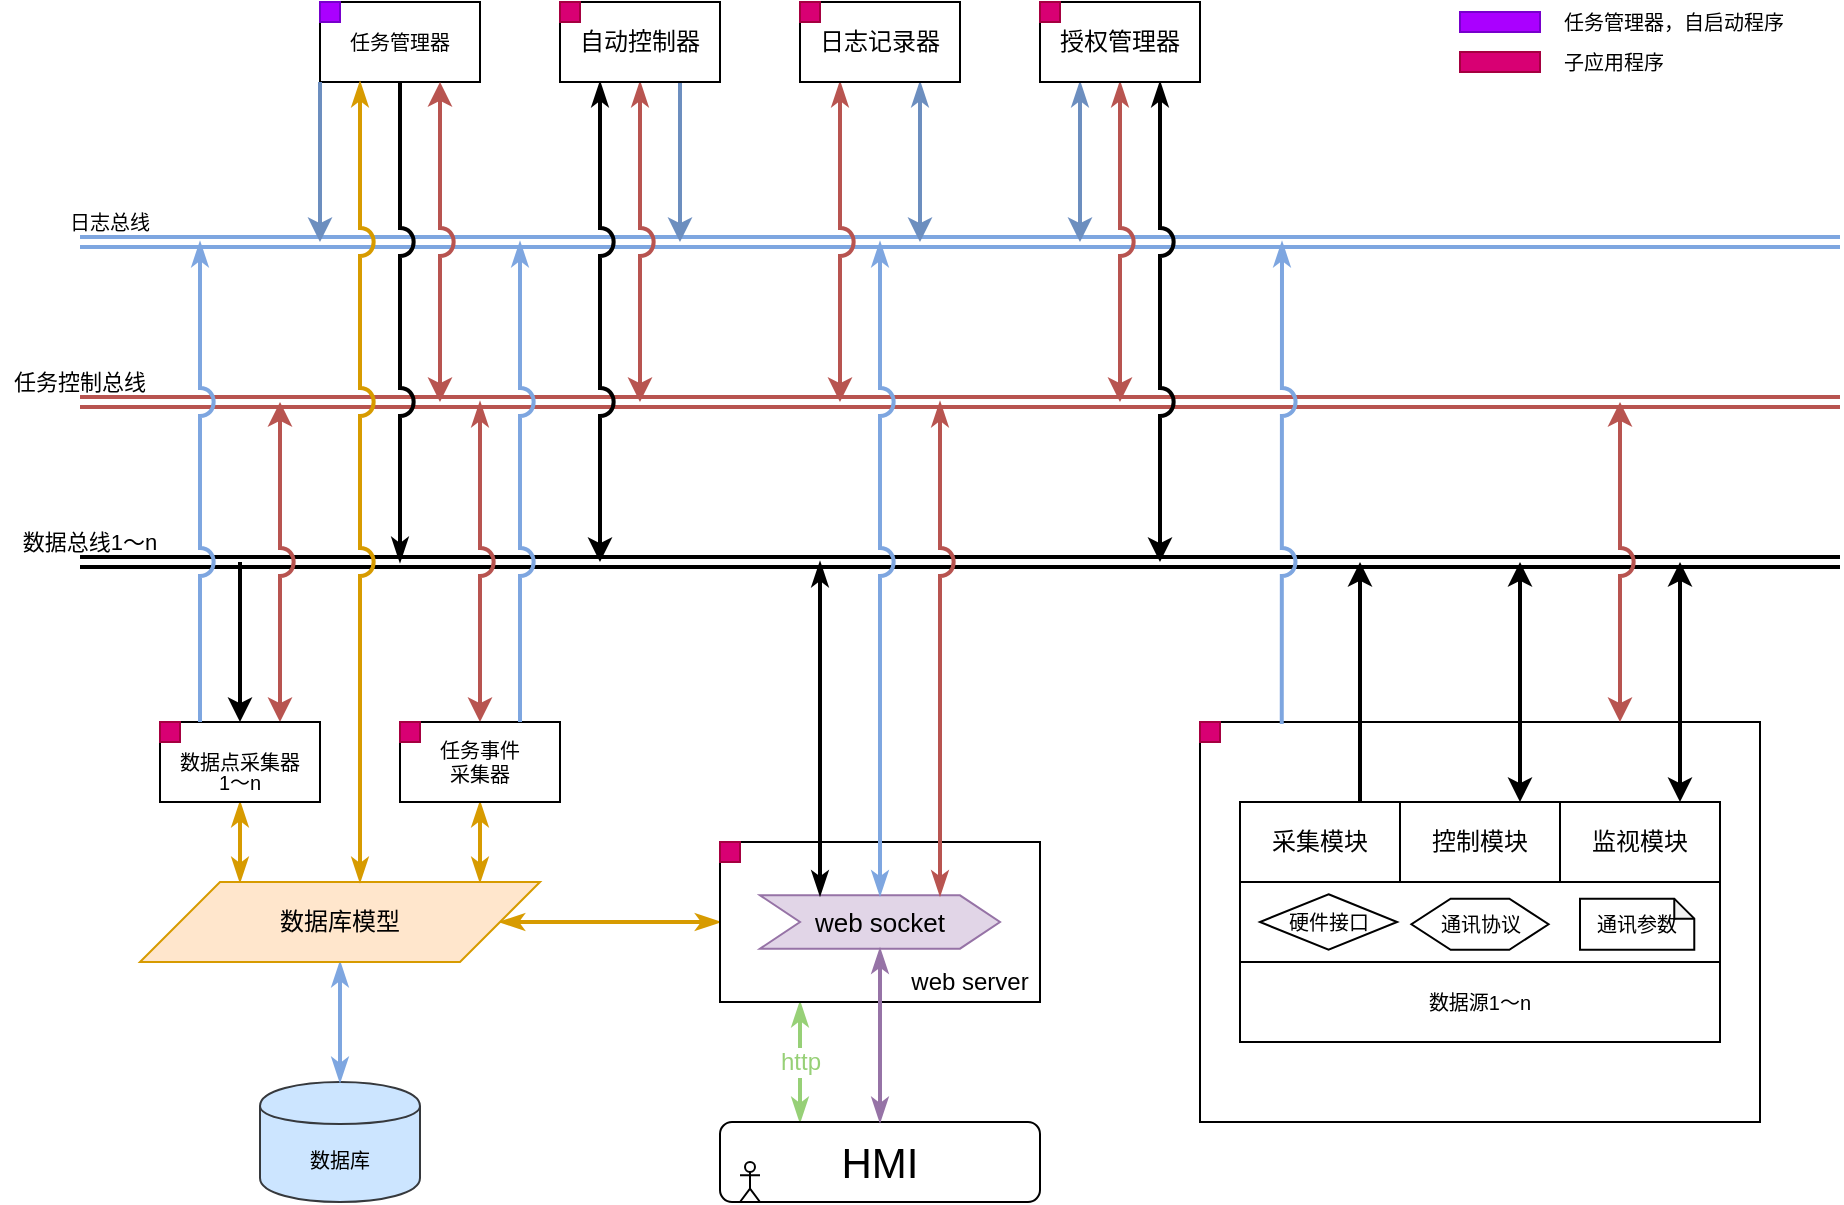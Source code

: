 <mxfile version="12.6.8" type="github">
  <diagram id="70CzTNJzPNa80F-RPJiq" name="总览">
    <mxGraphModel dx="1003" dy="727" grid="1" gridSize="10" guides="1" tooltips="1" connect="1" arrows="1" fold="1" page="1" pageScale="1" pageWidth="1169" pageHeight="1654" math="0" shadow="0">
      <root>
        <mxCell id="0"/>
        <mxCell id="1" parent="0"/>
        <mxCell id="4IvTUrVCET20nHq62nAl-128" value="" style="rounded=0;whiteSpace=wrap;html=1;strokeColor=#000000;fillColor=#ffffff;fontSize=13;fontColor=#000000;align=left;" parent="1" vertex="1">
          <mxGeometry x="640" y="680" width="280" height="200" as="geometry"/>
        </mxCell>
        <mxCell id="4IvTUrVCET20nHq62nAl-6" value="数据库" style="shape=cylinder;whiteSpace=wrap;html=1;boundedLbl=1;backgroundOutline=1;fillColor=#cce5ff;strokeColor=#36393d;fontSize=10;" parent="1" vertex="1">
          <mxGeometry x="170" y="860" width="80" height="60" as="geometry"/>
        </mxCell>
        <mxCell id="4IvTUrVCET20nHq62nAl-30" value="数据总线1～n" style="text;html=1;strokeColor=none;fillColor=none;align=center;verticalAlign=middle;whiteSpace=wrap;rounded=0;fontSize=11;" parent="1" vertex="1">
          <mxGeometry x="40" y="580" width="90" height="20" as="geometry"/>
        </mxCell>
        <mxCell id="4IvTUrVCET20nHq62nAl-36" value="任务控制总线" style="text;html=1;strokeColor=none;fillColor=none;align=center;verticalAlign=middle;whiteSpace=wrap;rounded=0;fontSize=11;" parent="1" vertex="1">
          <mxGeometry x="40" y="500" width="80" height="20" as="geometry"/>
        </mxCell>
        <mxCell id="4IvTUrVCET20nHq62nAl-46" value="" style="shape=link;html=1;startArrow=classicThin;startFill=1;endArrow=classicThin;endFill=1;strokeColor=#b85450;fontSize=13;fillColor=#f8cecc;strokeWidth=2;" parent="1" edge="1">
          <mxGeometry width="50" height="50" relative="1" as="geometry">
            <mxPoint x="80" y="520" as="sourcePoint"/>
            <mxPoint x="960" y="520" as="targetPoint"/>
          </mxGeometry>
        </mxCell>
        <mxCell id="4IvTUrVCET20nHq62nAl-47" value="" style="endArrow=classic;html=1;strokeColor=#000000;fontSize=13;exitX=0.75;exitY=0;exitDx=0;exitDy=0;strokeWidth=2;" parent="1" source="4IvTUrVCET20nHq62nAl-26" edge="1">
          <mxGeometry width="50" height="50" relative="1" as="geometry">
            <mxPoint x="700" y="710" as="sourcePoint"/>
            <mxPoint x="720" y="600" as="targetPoint"/>
          </mxGeometry>
        </mxCell>
        <mxCell id="4IvTUrVCET20nHq62nAl-51" value="" style="endArrow=classic;startArrow=classic;html=1;strokeColor=#000000;fontSize=13;exitX=0.75;exitY=0;exitDx=0;exitDy=0;strokeWidth=2;" parent="1" source="4IvTUrVCET20nHq62nAl-5" edge="1">
          <mxGeometry width="50" height="50" relative="1" as="geometry">
            <mxPoint x="780" y="690" as="sourcePoint"/>
            <mxPoint x="800" y="600" as="targetPoint"/>
          </mxGeometry>
        </mxCell>
        <mxCell id="4IvTUrVCET20nHq62nAl-52" value="" style="endArrow=classic;startArrow=classic;html=1;strokeColor=#000000;fontSize=13;exitX=0.75;exitY=0;exitDx=0;exitDy=0;strokeWidth=2;" parent="1" source="4IvTUrVCET20nHq62nAl-4" edge="1">
          <mxGeometry width="50" height="50" relative="1" as="geometry">
            <mxPoint x="860" y="690" as="sourcePoint"/>
            <mxPoint x="880" y="600" as="targetPoint"/>
          </mxGeometry>
        </mxCell>
        <mxCell id="4IvTUrVCET20nHq62nAl-94" style="edgeStyle=orthogonalEdgeStyle;rounded=0;jumpStyle=arc;jumpSize=12;orthogonalLoop=1;jettySize=auto;html=1;exitX=0.5;exitY=1;exitDx=0;exitDy=0;entryX=0.25;entryY=0;entryDx=0;entryDy=0;startArrow=classicThin;startFill=1;endArrow=classicThin;endFill=1;strokeColor=#d79b00;fontSize=12;fillColor=#ffe6cc;strokeWidth=2;" parent="1" source="4IvTUrVCET20nHq62nAl-53" edge="1">
          <mxGeometry relative="1" as="geometry">
            <mxPoint x="160" y="760" as="targetPoint"/>
          </mxGeometry>
        </mxCell>
        <mxCell id="4IvTUrVCET20nHq62nAl-54" value="" style="endArrow=classic;html=1;strokeColor=#000000;fontSize=13;entryX=0.5;entryY=0;entryDx=0;entryDy=0;strokeWidth=2;" parent="1" target="4IvTUrVCET20nHq62nAl-53" edge="1">
          <mxGeometry width="50" height="50" relative="1" as="geometry">
            <mxPoint x="160" y="600" as="sourcePoint"/>
            <mxPoint x="230" y="620" as="targetPoint"/>
          </mxGeometry>
        </mxCell>
        <mxCell id="4IvTUrVCET20nHq62nAl-93" style="edgeStyle=orthogonalEdgeStyle;rounded=0;jumpStyle=arc;jumpSize=12;orthogonalLoop=1;jettySize=auto;html=1;exitX=0.5;exitY=1;exitDx=0;exitDy=0;entryX=0.75;entryY=0;entryDx=0;entryDy=0;startArrow=classicThin;startFill=1;endArrow=classicThin;endFill=1;strokeColor=#d79b00;fontSize=12;fillColor=#ffe6cc;strokeWidth=2;" parent="1" source="4IvTUrVCET20nHq62nAl-55" edge="1">
          <mxGeometry relative="1" as="geometry">
            <mxPoint x="280" y="760" as="targetPoint"/>
          </mxGeometry>
        </mxCell>
        <mxCell id="4IvTUrVCET20nHq62nAl-84" style="edgeStyle=orthogonalEdgeStyle;rounded=0;jumpStyle=arc;jumpSize=12;orthogonalLoop=1;jettySize=auto;html=1;exitX=0.25;exitY=0;exitDx=0;exitDy=0;entryX=0.25;entryY=1;entryDx=0;entryDy=0;startArrow=classicThin;startFill=1;endArrow=classicThin;endFill=1;strokeColor=#97D077;fontSize=21;fillColor=#cdeb8b;strokeWidth=2;" parent="1" source="4IvTUrVCET20nHq62nAl-66" target="4IvTUrVCET20nHq62nAl-78" edge="1">
          <mxGeometry relative="1" as="geometry"/>
        </mxCell>
        <mxCell id="4IvTUrVCET20nHq62nAl-87" value="http" style="text;html=1;align=center;verticalAlign=middle;resizable=0;points=[];labelBackgroundColor=#ffffff;fontSize=12;fontColor=#97D077;" parent="4IvTUrVCET20nHq62nAl-84" vertex="1" connectable="0">
          <mxGeometry x="0.314" y="2" relative="1" as="geometry">
            <mxPoint x="2" y="9" as="offset"/>
          </mxGeometry>
        </mxCell>
        <mxCell id="4IvTUrVCET20nHq62nAl-66" value="HMI" style="rounded=1;whiteSpace=wrap;html=1;strokeColor=#000000;fillColor=#ffffff;fontSize=21;" parent="1" vertex="1">
          <mxGeometry x="400" y="880" width="160" height="40" as="geometry"/>
        </mxCell>
        <mxCell id="4IvTUrVCET20nHq62nAl-68" value="" style="shape=link;html=1;startArrow=classicThin;startFill=1;endArrow=classicThin;endFill=1;strokeColor=#000000;fontSize=10;strokeWidth=2;" parent="1" edge="1">
          <mxGeometry width="50" height="50" relative="1" as="geometry">
            <mxPoint x="960" y="600" as="sourcePoint"/>
            <mxPoint x="80" y="600" as="targetPoint"/>
          </mxGeometry>
        </mxCell>
        <mxCell id="4IvTUrVCET20nHq62nAl-89" value="" style="shape=umlActor;verticalLabelPosition=bottom;labelBackgroundColor=#ffffff;verticalAlign=top;html=1;outlineConnect=0;strokeColor=#000000;fillColor=#ffffff;fontSize=12;" parent="1" vertex="1">
          <mxGeometry x="410" y="900" width="10" height="20" as="geometry"/>
        </mxCell>
        <mxCell id="4IvTUrVCET20nHq62nAl-56" value="" style="endArrow=classic;html=1;strokeColor=#b85450;fontSize=11;entryX=0.5;entryY=0;entryDx=0;entryDy=0;fillColor=#f8cecc;jumpStyle=arc;jumpSize=12;startArrow=classicThin;startFill=1;strokeWidth=2;" parent="1" target="4IvTUrVCET20nHq62nAl-55" edge="1">
          <mxGeometry width="50" height="50" relative="1" as="geometry">
            <mxPoint x="280" y="520" as="sourcePoint"/>
            <mxPoint x="300" y="610" as="targetPoint"/>
          </mxGeometry>
        </mxCell>
        <mxCell id="4IvTUrVCET20nHq62nAl-48" value="" style="endArrow=classic;startArrow=classic;html=1;strokeColor=#b85450;fontSize=13;exitX=0.75;exitY=0;exitDx=0;exitDy=0;fillColor=#f8cecc;jumpStyle=arc;jumpSize=12;strokeWidth=2;" parent="1" source="4IvTUrVCET20nHq62nAl-128" edge="1">
          <mxGeometry width="50" height="50" relative="1" as="geometry">
            <mxPoint x="620" y="700" as="sourcePoint"/>
            <mxPoint x="850" y="520" as="targetPoint"/>
          </mxGeometry>
        </mxCell>
        <mxCell id="4IvTUrVCET20nHq62nAl-92" style="edgeStyle=orthogonalEdgeStyle;rounded=0;jumpStyle=arc;jumpSize=12;orthogonalLoop=1;jettySize=auto;html=1;exitX=0;exitY=0.5;exitDx=0;exitDy=0;entryX=1;entryY=0.5;entryDx=0;entryDy=0;startArrow=classicThin;startFill=1;endArrow=classicThin;endFill=1;strokeColor=#d79b00;fontSize=12;fillColor=#ffe6cc;strokeWidth=2;" parent="1" source="4IvTUrVCET20nHq62nAl-78" target="4IvTUrVCET20nHq62nAl-95" edge="1">
          <mxGeometry relative="1" as="geometry">
            <mxPoint x="340" y="780" as="targetPoint"/>
          </mxGeometry>
        </mxCell>
        <mxCell id="4IvTUrVCET20nHq62nAl-96" style="edgeStyle=orthogonalEdgeStyle;rounded=0;jumpStyle=arc;jumpSize=12;orthogonalLoop=1;jettySize=auto;html=1;exitX=0.5;exitY=1;exitDx=0;exitDy=0;entryX=0.5;entryY=0;entryDx=0;entryDy=0;startArrow=classicThin;startFill=1;endArrow=classicThin;endFill=1;strokeColor=#7EA6E0;fontSize=12;fillColor=#cce5ff;strokeWidth=2;" parent="1" source="4IvTUrVCET20nHq62nAl-95" target="4IvTUrVCET20nHq62nAl-6" edge="1">
          <mxGeometry relative="1" as="geometry"/>
        </mxCell>
        <mxCell id="4IvTUrVCET20nHq62nAl-95" value="数据库模型" style="shape=parallelogram;perimeter=parallelogramPerimeter;whiteSpace=wrap;html=1;strokeColor=#d79b00;fillColor=#ffe6cc;fontSize=12;" parent="1" vertex="1">
          <mxGeometry x="110" y="760" width="200" height="40" as="geometry"/>
        </mxCell>
        <mxCell id="4IvTUrVCET20nHq62nAl-97" value="" style="endArrow=classic;startArrow=classic;html=1;strokeColor=#b85450;fontSize=12;exitX=0.75;exitY=0;exitDx=0;exitDy=0;fillColor=#f8cecc;jumpStyle=arc;jumpSize=12;strokeWidth=2;" parent="1" source="4IvTUrVCET20nHq62nAl-53" edge="1">
          <mxGeometry width="50" height="50" relative="1" as="geometry">
            <mxPoint x="170" y="610" as="sourcePoint"/>
            <mxPoint x="180" y="520" as="targetPoint"/>
          </mxGeometry>
        </mxCell>
        <mxCell id="4IvTUrVCET20nHq62nAl-110" value="" style="shape=link;html=1;startArrow=classicThin;startFill=1;endArrow=classicThin;endFill=1;strokeColor=#7EA6E0;strokeWidth=2;fontSize=10;fontColor=#97D077;fillColor=#cdeb8b;" parent="1" edge="1">
          <mxGeometry width="50" height="50" relative="1" as="geometry">
            <mxPoint x="960" y="440" as="sourcePoint"/>
            <mxPoint x="80" y="440" as="targetPoint"/>
          </mxGeometry>
        </mxCell>
        <mxCell id="4IvTUrVCET20nHq62nAl-111" value="日志总线" style="text;html=1;strokeColor=none;fillColor=none;align=center;verticalAlign=middle;whiteSpace=wrap;rounded=0;fontSize=10;fontColor=#000000;" parent="1" vertex="1">
          <mxGeometry x="70" y="420" width="50" height="20" as="geometry"/>
        </mxCell>
        <mxCell id="4IvTUrVCET20nHq62nAl-113" value="" style="group" parent="1" vertex="1" connectable="0">
          <mxGeometry x="200" y="320" width="80" height="40" as="geometry"/>
        </mxCell>
        <mxCell id="4IvTUrVCET20nHq62nAl-98" value="任务管理器" style="rounded=0;whiteSpace=wrap;html=1;strokeColor=#000000;fillColor=#ffffff;fontSize=10;" parent="4IvTUrVCET20nHq62nAl-113" vertex="1">
          <mxGeometry width="80" height="40" as="geometry"/>
        </mxCell>
        <mxCell id="4IvTUrVCET20nHq62nAl-103" value="" style="rounded=0;whiteSpace=wrap;html=1;strokeColor=#7700CC;fillColor=#aa00ff;fontSize=12;fontColor=#ffffff;" parent="4IvTUrVCET20nHq62nAl-113" vertex="1">
          <mxGeometry width="10" height="10" as="geometry"/>
        </mxCell>
        <mxCell id="4IvTUrVCET20nHq62nAl-114" value="" style="group" parent="1" vertex="1" connectable="0">
          <mxGeometry x="120" y="680" width="80" height="40" as="geometry"/>
        </mxCell>
        <mxCell id="4IvTUrVCET20nHq62nAl-53" value="&lt;p style=&quot;line-height: 0%&quot;&gt;&lt;br&gt;&lt;/p&gt;&lt;p style=&quot;line-height: 100%&quot;&gt;数据点采集器&lt;br style=&quot;font-size: 10px&quot;&gt;1～n&lt;/p&gt;" style="rounded=0;whiteSpace=wrap;html=1;strokeColor=#000000;fillColor=#ffffff;fontSize=10;spacing=2;" parent="4IvTUrVCET20nHq62nAl-114" vertex="1">
          <mxGeometry width="80" height="40" as="geometry"/>
        </mxCell>
        <mxCell id="4IvTUrVCET20nHq62nAl-104" value="" style="rounded=0;whiteSpace=wrap;html=1;strokeColor=#A50040;fillColor=#d80073;fontSize=12;fontColor=#ffffff;" parent="4IvTUrVCET20nHq62nAl-114" vertex="1">
          <mxGeometry width="10" height="10" as="geometry"/>
        </mxCell>
        <mxCell id="4IvTUrVCET20nHq62nAl-115" value="" style="group" parent="1" vertex="1" connectable="0">
          <mxGeometry x="240" y="680" width="80" height="40" as="geometry"/>
        </mxCell>
        <mxCell id="4IvTUrVCET20nHq62nAl-55" value="任务事件&lt;br style=&quot;font-size: 10px&quot;&gt;采集器" style="rounded=0;whiteSpace=wrap;html=1;strokeColor=#000000;fillColor=#ffffff;fontSize=10;" parent="4IvTUrVCET20nHq62nAl-115" vertex="1">
          <mxGeometry width="80" height="40" as="geometry"/>
        </mxCell>
        <mxCell id="4IvTUrVCET20nHq62nAl-105" value="" style="rounded=0;whiteSpace=wrap;html=1;strokeColor=#A50040;fillColor=#d80073;fontSize=12;fontColor=#ffffff;" parent="4IvTUrVCET20nHq62nAl-115" vertex="1">
          <mxGeometry width="10" height="10" as="geometry"/>
        </mxCell>
        <mxCell id="4IvTUrVCET20nHq62nAl-116" value="" style="group" parent="1" vertex="1" connectable="0">
          <mxGeometry x="400" y="740" width="160" height="80" as="geometry"/>
        </mxCell>
        <mxCell id="4IvTUrVCET20nHq62nAl-86" value="" style="group" parent="4IvTUrVCET20nHq62nAl-116" vertex="1" connectable="0">
          <mxGeometry width="160" height="80" as="geometry"/>
        </mxCell>
        <mxCell id="4IvTUrVCET20nHq62nAl-78" value="" style="rounded=0;whiteSpace=wrap;html=1;strokeColor=#000000;fillColor=#ffffff;fontSize=21;" parent="4IvTUrVCET20nHq62nAl-86" vertex="1">
          <mxGeometry width="160" height="80" as="geometry"/>
        </mxCell>
        <mxCell id="4IvTUrVCET20nHq62nAl-79" value="web&amp;nbsp;socket" style="shape=step;perimeter=stepPerimeter;whiteSpace=wrap;html=1;fixedSize=1;strokeColor=#9673a6;fillColor=#e1d5e7;fontSize=13;" parent="4IvTUrVCET20nHq62nAl-86" vertex="1">
          <mxGeometry x="20" y="26.667" width="120" height="26.667" as="geometry"/>
        </mxCell>
        <mxCell id="4IvTUrVCET20nHq62nAl-85" value="web server" style="text;html=1;strokeColor=none;fillColor=none;align=center;verticalAlign=middle;whiteSpace=wrap;rounded=0;fontSize=12;" parent="4IvTUrVCET20nHq62nAl-86" vertex="1">
          <mxGeometry x="90" y="60" width="70" height="20" as="geometry"/>
        </mxCell>
        <mxCell id="4IvTUrVCET20nHq62nAl-106" value="" style="rounded=0;whiteSpace=wrap;html=1;strokeColor=#A50040;fillColor=#d80073;fontSize=12;fontColor=#ffffff;" parent="4IvTUrVCET20nHq62nAl-86" vertex="1">
          <mxGeometry width="10" height="10" as="geometry"/>
        </mxCell>
        <mxCell id="4IvTUrVCET20nHq62nAl-118" style="edgeStyle=orthogonalEdgeStyle;rounded=0;jumpStyle=arc;jumpSize=12;orthogonalLoop=1;jettySize=auto;html=1;exitX=0.5;exitY=0;exitDx=0;exitDy=0;startArrow=classicThin;startFill=1;endArrow=classicThin;endFill=1;strokeColor=#7EA6E0;strokeWidth=2;fontSize=10;fontColor=#000000;" parent="1" source="4IvTUrVCET20nHq62nAl-79" edge="1">
          <mxGeometry relative="1" as="geometry">
            <mxPoint x="480" y="440" as="targetPoint"/>
          </mxGeometry>
        </mxCell>
        <mxCell id="4IvTUrVCET20nHq62nAl-119" style="edgeStyle=orthogonalEdgeStyle;rounded=0;jumpStyle=arc;jumpSize=12;orthogonalLoop=1;jettySize=auto;html=1;exitX=0.25;exitY=0;exitDx=0;exitDy=0;startArrow=none;startFill=0;endArrow=classicThin;endFill=1;strokeColor=#7EA6E0;strokeWidth=2;fontSize=10;fontColor=#000000;" parent="1" source="4IvTUrVCET20nHq62nAl-53" edge="1">
          <mxGeometry relative="1" as="geometry">
            <mxPoint x="140" y="440" as="targetPoint"/>
          </mxGeometry>
        </mxCell>
        <mxCell id="4IvTUrVCET20nHq62nAl-121" style="edgeStyle=orthogonalEdgeStyle;rounded=0;jumpStyle=arc;jumpSize=12;orthogonalLoop=1;jettySize=auto;html=1;exitX=0.75;exitY=0;exitDx=0;exitDy=0;startArrow=none;startFill=0;endArrow=classicThin;endFill=1;strokeColor=#7EA6E0;strokeWidth=2;fontSize=10;fontColor=#000000;" parent="1" source="4IvTUrVCET20nHq62nAl-55" edge="1">
          <mxGeometry relative="1" as="geometry">
            <mxPoint x="300" y="440" as="targetPoint"/>
          </mxGeometry>
        </mxCell>
        <mxCell id="4IvTUrVCET20nHq62nAl-123" value="" style="rounded=0;whiteSpace=wrap;html=1;strokeColor=#7700CC;fillColor=#aa00ff;fontSize=12;fontColor=#ffffff;" parent="1" vertex="1">
          <mxGeometry x="770" y="325" width="40" height="10" as="geometry"/>
        </mxCell>
        <mxCell id="4IvTUrVCET20nHq62nAl-124" value="任务管理器，自启动程序" style="text;html=1;strokeColor=none;fillColor=none;align=left;verticalAlign=middle;whiteSpace=wrap;rounded=0;fontSize=10;fontColor=#000000;" parent="1" vertex="1">
          <mxGeometry x="820" y="320" width="120" height="20" as="geometry"/>
        </mxCell>
        <mxCell id="4IvTUrVCET20nHq62nAl-125" value="" style="rounded=0;whiteSpace=wrap;html=1;strokeColor=#A50040;fillColor=#d80073;fontSize=12;fontColor=#ffffff;" parent="1" vertex="1">
          <mxGeometry x="770" y="345" width="40" height="10" as="geometry"/>
        </mxCell>
        <mxCell id="4IvTUrVCET20nHq62nAl-126" value="子应用程序" style="text;html=1;strokeColor=none;fillColor=none;align=left;verticalAlign=middle;whiteSpace=wrap;rounded=0;fontSize=10;fontColor=#000000;" parent="1" vertex="1">
          <mxGeometry x="820" y="340" width="120" height="20" as="geometry"/>
        </mxCell>
        <mxCell id="4IvTUrVCET20nHq62nAl-72" style="edgeStyle=orthogonalEdgeStyle;rounded=0;orthogonalLoop=1;jettySize=auto;html=1;startArrow=classicThin;startFill=1;endArrow=classicThin;endFill=1;strokeColor=#b85450;fontSize=13;fillColor=#f8cecc;jumpStyle=arc;exitX=0.75;exitY=0;exitDx=0;exitDy=0;jumpSize=12;strokeWidth=2;" parent="1" source="4IvTUrVCET20nHq62nAl-79" edge="1">
          <mxGeometry relative="1" as="geometry">
            <mxPoint x="510" y="520" as="targetPoint"/>
            <mxPoint x="510" y="680" as="sourcePoint"/>
          </mxGeometry>
        </mxCell>
        <mxCell id="4IvTUrVCET20nHq62nAl-69" style="edgeStyle=orthogonalEdgeStyle;rounded=0;orthogonalLoop=1;jettySize=auto;html=1;exitX=0.25;exitY=0;exitDx=0;exitDy=0;startArrow=classicThin;startFill=1;endArrow=classicThin;endFill=1;strokeColor=#000000;fontSize=10;strokeWidth=2;" parent="1" source="4IvTUrVCET20nHq62nAl-79" edge="1">
          <mxGeometry relative="1" as="geometry">
            <mxPoint x="450" y="600" as="targetPoint"/>
            <mxPoint x="450" y="680" as="sourcePoint"/>
          </mxGeometry>
        </mxCell>
        <mxCell id="4IvTUrVCET20nHq62nAl-90" value="" style="group" parent="1" vertex="1" connectable="0">
          <mxGeometry x="660" y="720" width="240" height="120" as="geometry"/>
        </mxCell>
        <mxCell id="4IvTUrVCET20nHq62nAl-61" value="数据源1～n" style="rounded=0;whiteSpace=wrap;html=1;strokeColor=#000000;fillColor=#ffffff;fontSize=10;" parent="4IvTUrVCET20nHq62nAl-90" vertex="1">
          <mxGeometry y="80" width="240" height="40" as="geometry"/>
        </mxCell>
        <mxCell id="4IvTUrVCET20nHq62nAl-26" value="采集模块" style="rounded=0;whiteSpace=wrap;html=1;" parent="4IvTUrVCET20nHq62nAl-90" vertex="1">
          <mxGeometry width="80" height="40" as="geometry"/>
        </mxCell>
        <mxCell id="4IvTUrVCET20nHq62nAl-28" value="" style="group;" parent="4IvTUrVCET20nHq62nAl-90" vertex="1" connectable="0">
          <mxGeometry y="40" width="240" height="40" as="geometry"/>
        </mxCell>
        <mxCell id="4IvTUrVCET20nHq62nAl-3" value="" style="rounded=0;whiteSpace=wrap;html=1;" parent="4IvTUrVCET20nHq62nAl-28" vertex="1">
          <mxGeometry width="240" height="40" as="geometry"/>
        </mxCell>
        <mxCell id="4IvTUrVCET20nHq62nAl-16" value="&lt;span style=&quot;white-space: normal; font-size: 10px;&quot;&gt;通讯协议&lt;/span&gt;" style="shape=hexagon;perimeter=hexagonPerimeter2;whiteSpace=wrap;html=1;size=0.286;fontSize=10;" parent="4IvTUrVCET20nHq62nAl-28" vertex="1">
          <mxGeometry x="85.71" y="8.33" width="68.57" height="25.56" as="geometry"/>
        </mxCell>
        <mxCell id="4IvTUrVCET20nHq62nAl-19" value="&lt;span style=&quot;white-space: normal ; font-size: 10px&quot;&gt;通讯参数&lt;/span&gt;" style="shape=note;whiteSpace=wrap;html=1;backgroundOutline=1;darkOpacity=0.05;size=10;fontSize=10;" parent="4IvTUrVCET20nHq62nAl-28" vertex="1">
          <mxGeometry x="170" y="8.33" width="57.14" height="25.56" as="geometry"/>
        </mxCell>
        <mxCell id="4IvTUrVCET20nHq62nAl-25" value="&lt;span style=&quot;white-space: normal; font-size: 10px;&quot;&gt;硬件接口&lt;/span&gt;" style="rhombus;whiteSpace=wrap;html=1;fontSize=10;" parent="4IvTUrVCET20nHq62nAl-28" vertex="1">
          <mxGeometry x="10" y="6.11" width="68.57" height="27.78" as="geometry"/>
        </mxCell>
        <mxCell id="4IvTUrVCET20nHq62nAl-5" value="控制模块" style="rounded=0;whiteSpace=wrap;html=1;" parent="4IvTUrVCET20nHq62nAl-90" vertex="1">
          <mxGeometry x="80" width="80" height="40" as="geometry"/>
        </mxCell>
        <mxCell id="4IvTUrVCET20nHq62nAl-4" value="监视模块" style="rounded=0;whiteSpace=wrap;html=1;" parent="4IvTUrVCET20nHq62nAl-90" vertex="1">
          <mxGeometry x="160" width="80" height="40" as="geometry"/>
        </mxCell>
        <mxCell id="4IvTUrVCET20nHq62nAl-129" value="" style="endArrow=classicThin;startArrow=none;html=1;strokeColor=#7EA6E0;strokeWidth=2;fontSize=13;fontColor=#000000;endSize=6;startSize=6;exitX=0.146;exitY=0.005;exitDx=0;exitDy=0;exitPerimeter=0;startFill=0;endFill=1;jumpStyle=arc;jumpSize=12;" parent="1" source="4IvTUrVCET20nHq62nAl-128" edge="1">
          <mxGeometry width="50" height="50" relative="1" as="geometry">
            <mxPoint x="650" y="540" as="sourcePoint"/>
            <mxPoint x="681" y="440" as="targetPoint"/>
          </mxGeometry>
        </mxCell>
        <mxCell id="4IvTUrVCET20nHq62nAl-107" value="" style="rounded=0;whiteSpace=wrap;html=1;strokeColor=#A50040;fillColor=#d80073;fontSize=12;fontColor=#ffffff;" parent="1" vertex="1">
          <mxGeometry x="640" y="680" width="10" height="10" as="geometry"/>
        </mxCell>
        <mxCell id="4IvTUrVCET20nHq62nAl-130" style="edgeStyle=orthogonalEdgeStyle;rounded=0;jumpStyle=arc;jumpSize=12;orthogonalLoop=1;jettySize=auto;html=1;exitX=0.5;exitY=1;exitDx=0;exitDy=0;startArrow=none;startFill=0;startSize=6;endArrow=classicThin;endFill=1;endSize=6;strokeColor=#000000;strokeWidth=2;fontSize=13;fontColor=#000000;" parent="1" source="4IvTUrVCET20nHq62nAl-98" edge="1">
          <mxGeometry relative="1" as="geometry">
            <mxPoint x="240" y="600" as="targetPoint"/>
          </mxGeometry>
        </mxCell>
        <mxCell id="4IvTUrVCET20nHq62nAl-108" style="edgeStyle=orthogonalEdgeStyle;rounded=0;jumpStyle=arc;jumpSize=12;orthogonalLoop=1;jettySize=auto;html=1;exitX=0.25;exitY=1;exitDx=0;exitDy=0;startArrow=classicThin;startFill=1;endArrow=classicThin;endFill=1;strokeColor=#D79B00;fontSize=10;fontColor=#97D077;fillColor=#ffcc99;strokeWidth=2;" parent="1" source="4IvTUrVCET20nHq62nAl-98" edge="1">
          <mxGeometry relative="1" as="geometry">
            <mxPoint x="220" y="760" as="targetPoint"/>
            <Array as="points">
              <mxPoint x="220" y="760"/>
            </Array>
          </mxGeometry>
        </mxCell>
        <mxCell id="4IvTUrVCET20nHq62nAl-99" value="" style="endArrow=classic;startArrow=classic;html=1;strokeColor=#b85450;fontSize=12;entryX=0.75;entryY=1;entryDx=0;entryDy=0;fillColor=#f8cecc;strokeWidth=2;jumpStyle=arc;jumpSize=12;" parent="1" target="4IvTUrVCET20nHq62nAl-98" edge="1">
          <mxGeometry width="50" height="50" relative="1" as="geometry">
            <mxPoint x="260" y="520" as="sourcePoint"/>
            <mxPoint x="260" y="440" as="targetPoint"/>
          </mxGeometry>
        </mxCell>
        <mxCell id="4IvTUrVCET20nHq62nAl-83" style="edgeStyle=orthogonalEdgeStyle;rounded=0;jumpStyle=arc;jumpSize=12;orthogonalLoop=1;jettySize=auto;html=1;exitX=0.5;exitY=0;exitDx=0;exitDy=0;entryX=0.5;entryY=1;entryDx=0;entryDy=0;startArrow=classicThin;startFill=1;endArrow=classicThin;endFill=1;strokeColor=#9673a6;fontSize=21;fillColor=#e1d5e7;strokeWidth=2;" parent="1" source="4IvTUrVCET20nHq62nAl-66" target="4IvTUrVCET20nHq62nAl-79" edge="1">
          <mxGeometry relative="1" as="geometry"/>
        </mxCell>
        <mxCell id="KnAf25UadshciU3PqoVz-3" style="edgeStyle=orthogonalEdgeStyle;rounded=0;jumpStyle=arc;jumpSize=12;orthogonalLoop=1;jettySize=auto;html=1;exitX=0.25;exitY=1;exitDx=0;exitDy=0;strokeWidth=2;startArrow=classicThin;startFill=1;" edge="1" parent="1" source="KnAf25UadshciU3PqoVz-1">
          <mxGeometry relative="1" as="geometry">
            <mxPoint x="340" y="600" as="targetPoint"/>
          </mxGeometry>
        </mxCell>
        <mxCell id="KnAf25UadshciU3PqoVz-5" style="edgeStyle=orthogonalEdgeStyle;rounded=0;jumpStyle=arc;jumpSize=12;orthogonalLoop=1;jettySize=auto;html=1;exitX=0.75;exitY=1;exitDx=0;exitDy=0;strokeWidth=2;fillColor=#dae8fc;strokeColor=#6c8ebf;" edge="1" parent="1" source="KnAf25UadshciU3PqoVz-1">
          <mxGeometry relative="1" as="geometry">
            <mxPoint x="380" y="440" as="targetPoint"/>
          </mxGeometry>
        </mxCell>
        <mxCell id="KnAf25UadshciU3PqoVz-6" style="edgeStyle=orthogonalEdgeStyle;rounded=0;jumpStyle=arc;jumpSize=12;orthogonalLoop=1;jettySize=auto;html=1;exitX=0.5;exitY=1;exitDx=0;exitDy=0;startArrow=classicThin;startFill=1;strokeWidth=2;fillColor=#f8cecc;strokeColor=#b85450;" edge="1" parent="1" source="KnAf25UadshciU3PqoVz-1">
          <mxGeometry relative="1" as="geometry">
            <mxPoint x="360" y="520" as="targetPoint"/>
          </mxGeometry>
        </mxCell>
        <mxCell id="KnAf25UadshciU3PqoVz-1" value="自动控制器" style="rounded=0;whiteSpace=wrap;html=1;" vertex="1" parent="1">
          <mxGeometry x="320" y="320" width="80" height="40" as="geometry"/>
        </mxCell>
        <mxCell id="KnAf25UadshciU3PqoVz-2" value="" style="rounded=0;whiteSpace=wrap;html=1;strokeColor=#A50040;fillColor=#d80073;fontSize=12;fontColor=#ffffff;" vertex="1" parent="1">
          <mxGeometry x="320" y="320" width="10" height="10" as="geometry"/>
        </mxCell>
        <mxCell id="KnAf25UadshciU3PqoVz-4" style="edgeStyle=orthogonalEdgeStyle;rounded=0;jumpStyle=arc;jumpSize=12;orthogonalLoop=1;jettySize=auto;html=1;exitX=0;exitY=1;exitDx=0;exitDy=0;fillColor=#dae8fc;strokeColor=#6c8ebf;strokeWidth=2;" edge="1" parent="1" source="4IvTUrVCET20nHq62nAl-98">
          <mxGeometry relative="1" as="geometry">
            <mxPoint x="200" y="440" as="targetPoint"/>
          </mxGeometry>
        </mxCell>
        <mxCell id="KnAf25UadshciU3PqoVz-10" style="edgeStyle=orthogonalEdgeStyle;rounded=0;jumpStyle=arc;jumpSize=12;orthogonalLoop=1;jettySize=auto;html=1;exitX=0.75;exitY=1;exitDx=0;exitDy=0;startArrow=classicThin;startFill=1;strokeWidth=2;fillColor=#dae8fc;strokeColor=#6c8ebf;" edge="1" parent="1" source="KnAf25UadshciU3PqoVz-7">
          <mxGeometry relative="1" as="geometry">
            <mxPoint x="500" y="440" as="targetPoint"/>
          </mxGeometry>
        </mxCell>
        <mxCell id="KnAf25UadshciU3PqoVz-11" style="edgeStyle=orthogonalEdgeStyle;rounded=0;jumpStyle=arc;jumpSize=12;orthogonalLoop=1;jettySize=auto;html=1;exitX=0.25;exitY=1;exitDx=0;exitDy=0;startArrow=classicThin;startFill=1;strokeWidth=2;fillColor=#f8cecc;strokeColor=#b85450;" edge="1" parent="1" source="KnAf25UadshciU3PqoVz-7">
          <mxGeometry relative="1" as="geometry">
            <mxPoint x="460" y="520" as="targetPoint"/>
          </mxGeometry>
        </mxCell>
        <mxCell id="KnAf25UadshciU3PqoVz-7" value="日志记录器" style="rounded=0;whiteSpace=wrap;html=1;" vertex="1" parent="1">
          <mxGeometry x="440" y="320" width="80" height="40" as="geometry"/>
        </mxCell>
        <mxCell id="KnAf25UadshciU3PqoVz-8" value="" style="rounded=0;whiteSpace=wrap;html=1;strokeColor=#A50040;fillColor=#d80073;fontSize=12;fontColor=#ffffff;" vertex="1" parent="1">
          <mxGeometry x="440" y="320" width="10" height="10" as="geometry"/>
        </mxCell>
        <mxCell id="KnAf25UadshciU3PqoVz-13" style="edgeStyle=orthogonalEdgeStyle;rounded=0;jumpStyle=arc;jumpSize=12;orthogonalLoop=1;jettySize=auto;html=1;exitX=0.25;exitY=1;exitDx=0;exitDy=0;startArrow=classicThin;startFill=1;strokeWidth=2;fillColor=#dae8fc;strokeColor=#6c8ebf;" edge="1" parent="1" source="KnAf25UadshciU3PqoVz-12">
          <mxGeometry relative="1" as="geometry">
            <mxPoint x="580" y="440" as="targetPoint"/>
          </mxGeometry>
        </mxCell>
        <mxCell id="KnAf25UadshciU3PqoVz-14" style="edgeStyle=orthogonalEdgeStyle;rounded=0;jumpStyle=arc;jumpSize=12;orthogonalLoop=1;jettySize=auto;html=1;exitX=0.75;exitY=1;exitDx=0;exitDy=0;startArrow=classicThin;startFill=1;strokeWidth=2;" edge="1" parent="1" source="KnAf25UadshciU3PqoVz-12">
          <mxGeometry relative="1" as="geometry">
            <mxPoint x="620" y="600" as="targetPoint"/>
          </mxGeometry>
        </mxCell>
        <mxCell id="KnAf25UadshciU3PqoVz-15" style="edgeStyle=orthogonalEdgeStyle;rounded=0;jumpStyle=arc;jumpSize=12;orthogonalLoop=1;jettySize=auto;html=1;startArrow=classicThin;startFill=1;strokeWidth=2;fillColor=#f8cecc;strokeColor=#b85450;" edge="1" parent="1" source="KnAf25UadshciU3PqoVz-12">
          <mxGeometry relative="1" as="geometry">
            <mxPoint x="600" y="520" as="targetPoint"/>
          </mxGeometry>
        </mxCell>
        <mxCell id="KnAf25UadshciU3PqoVz-12" value="授权管理器" style="rounded=0;whiteSpace=wrap;html=1;" vertex="1" parent="1">
          <mxGeometry x="560" y="320" width="80" height="40" as="geometry"/>
        </mxCell>
        <mxCell id="KnAf25UadshciU3PqoVz-16" value="" style="rounded=0;whiteSpace=wrap;html=1;strokeColor=#A50040;fillColor=#d80073;fontSize=12;fontColor=#ffffff;" vertex="1" parent="1">
          <mxGeometry x="560" y="320" width="10" height="10" as="geometry"/>
        </mxCell>
      </root>
    </mxGraphModel>
  </diagram>
</mxfile>
